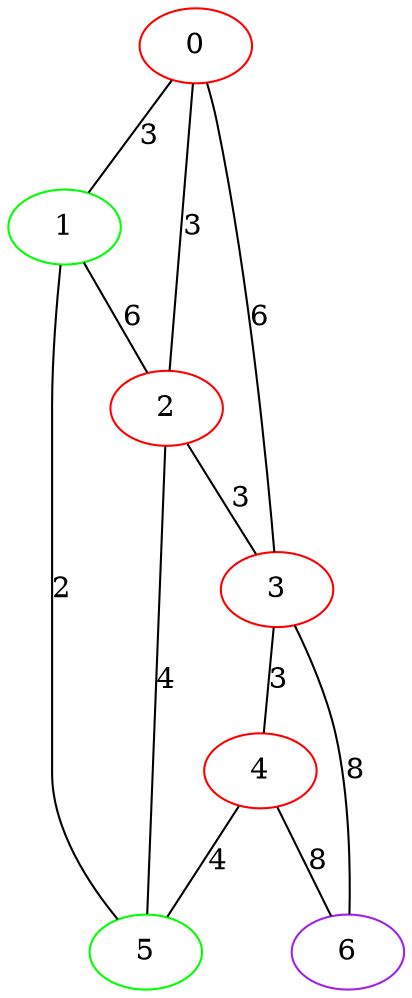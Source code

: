 graph "" {
0 [color=red, weight=1];
1 [color=green, weight=2];
2 [color=red, weight=1];
3 [color=red, weight=1];
4 [color=red, weight=1];
5 [color=green, weight=2];
6 [color=purple, weight=4];
0 -- 1  [key=0, label=3];
0 -- 2  [key=0, label=3];
0 -- 3  [key=0, label=6];
1 -- 2  [key=0, label=6];
1 -- 5  [key=0, label=2];
2 -- 3  [key=0, label=3];
2 -- 5  [key=0, label=4];
3 -- 4  [key=0, label=3];
3 -- 6  [key=0, label=8];
4 -- 5  [key=0, label=4];
4 -- 6  [key=0, label=8];
}
